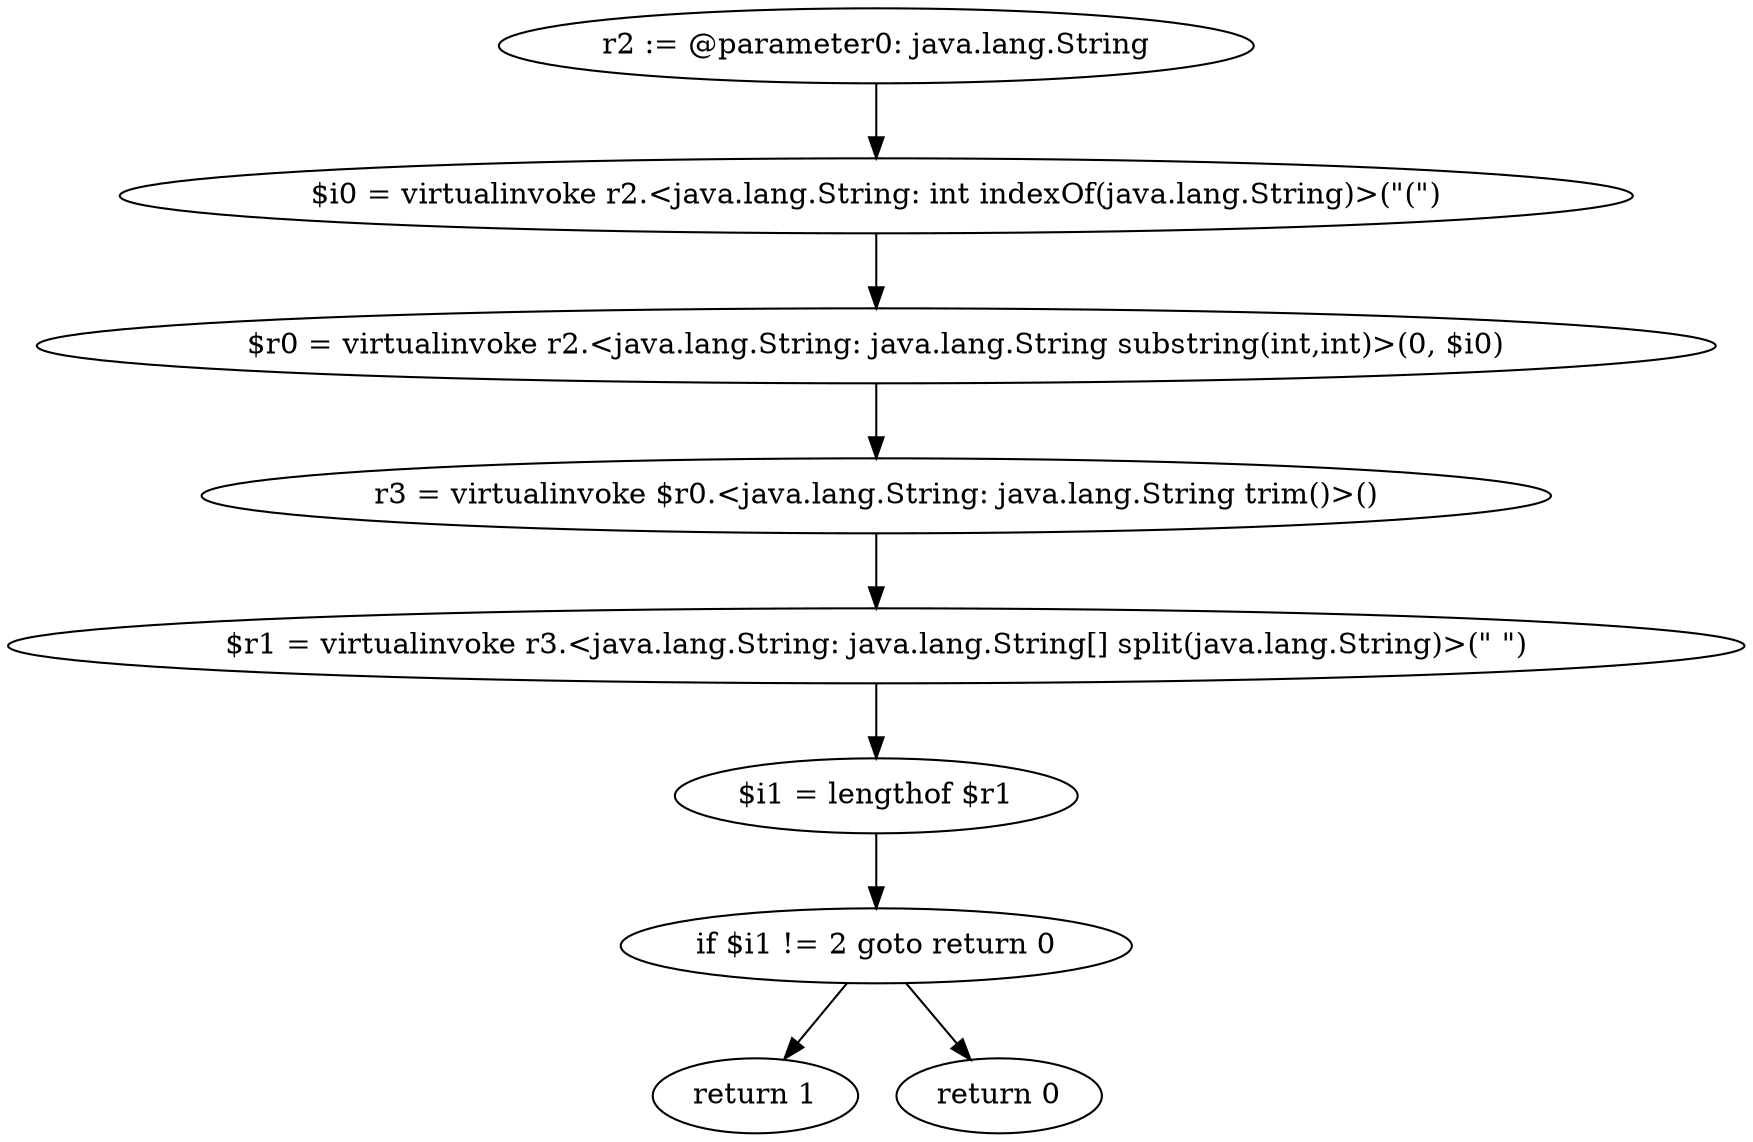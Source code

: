 digraph "unitGraph" {
    "r2 := @parameter0: java.lang.String"
    "$i0 = virtualinvoke r2.<java.lang.String: int indexOf(java.lang.String)>(\"(\")"
    "$r0 = virtualinvoke r2.<java.lang.String: java.lang.String substring(int,int)>(0, $i0)"
    "r3 = virtualinvoke $r0.<java.lang.String: java.lang.String trim()>()"
    "$r1 = virtualinvoke r3.<java.lang.String: java.lang.String[] split(java.lang.String)>(\" \")"
    "$i1 = lengthof $r1"
    "if $i1 != 2 goto return 0"
    "return 1"
    "return 0"
    "r2 := @parameter0: java.lang.String"->"$i0 = virtualinvoke r2.<java.lang.String: int indexOf(java.lang.String)>(\"(\")";
    "$i0 = virtualinvoke r2.<java.lang.String: int indexOf(java.lang.String)>(\"(\")"->"$r0 = virtualinvoke r2.<java.lang.String: java.lang.String substring(int,int)>(0, $i0)";
    "$r0 = virtualinvoke r2.<java.lang.String: java.lang.String substring(int,int)>(0, $i0)"->"r3 = virtualinvoke $r0.<java.lang.String: java.lang.String trim()>()";
    "r3 = virtualinvoke $r0.<java.lang.String: java.lang.String trim()>()"->"$r1 = virtualinvoke r3.<java.lang.String: java.lang.String[] split(java.lang.String)>(\" \")";
    "$r1 = virtualinvoke r3.<java.lang.String: java.lang.String[] split(java.lang.String)>(\" \")"->"$i1 = lengthof $r1";
    "$i1 = lengthof $r1"->"if $i1 != 2 goto return 0";
    "if $i1 != 2 goto return 0"->"return 1";
    "if $i1 != 2 goto return 0"->"return 0";
}
